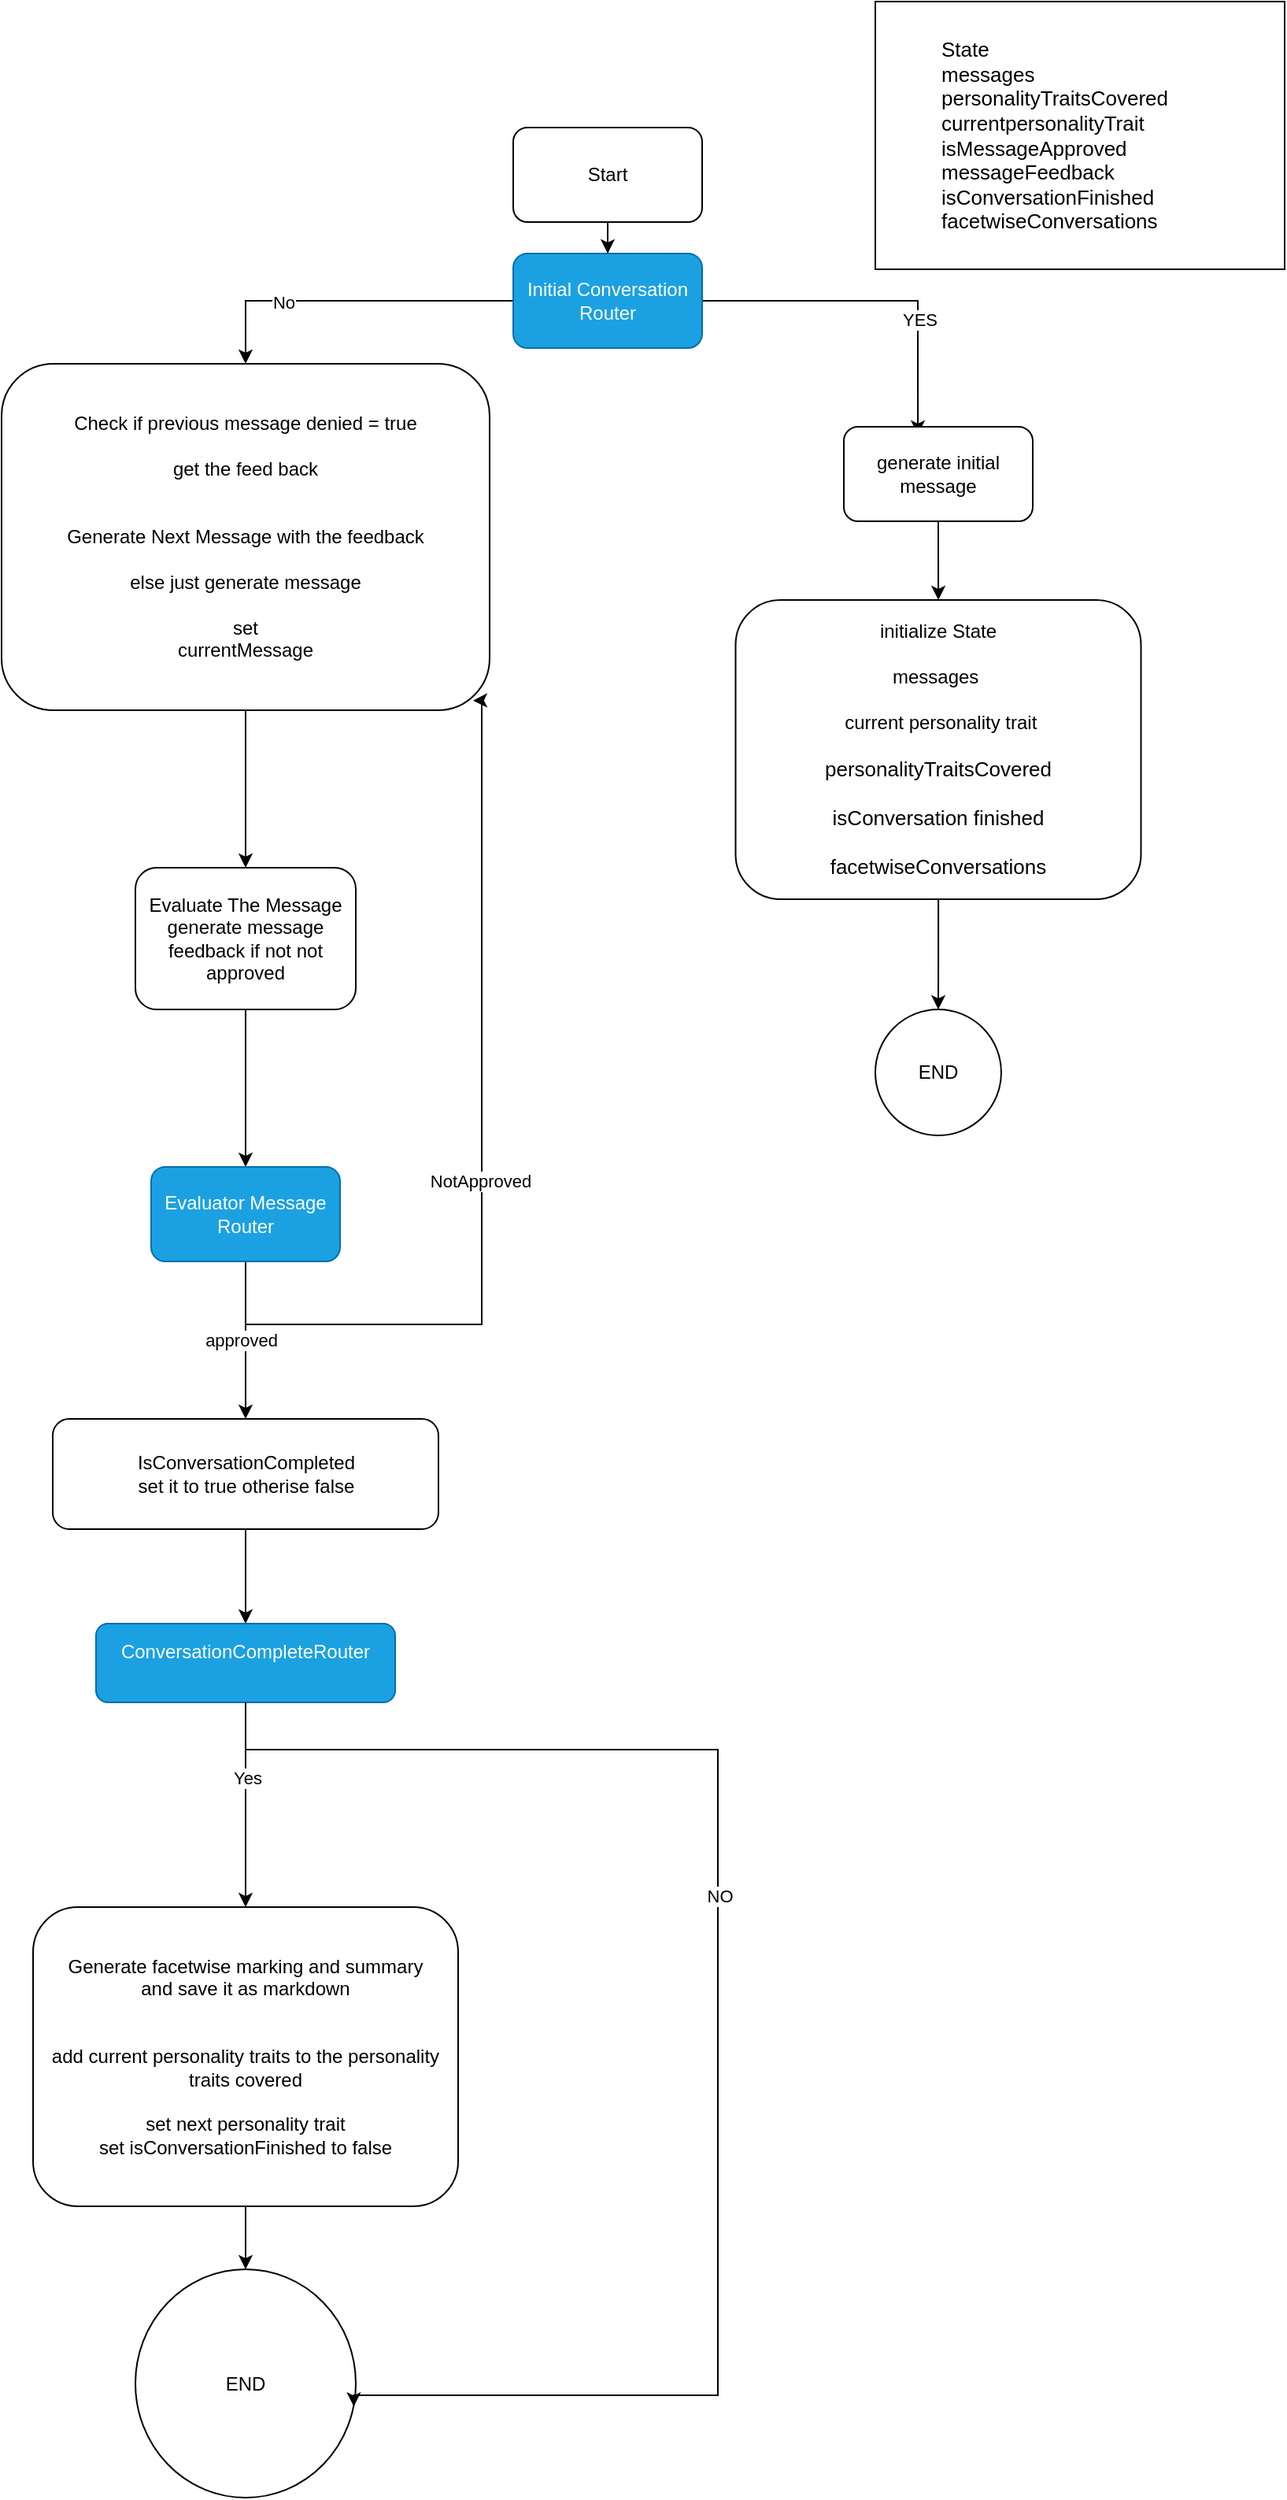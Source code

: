 <mxfile version="27.2.0">
  <diagram name="Page-1" id="8YTi8R2OJQij593uJ9vZ">
    <mxGraphModel dx="2526" dy="743" grid="1" gridSize="10" guides="1" tooltips="1" connect="1" arrows="1" fold="1" page="1" pageScale="1" pageWidth="1100" pageHeight="850" background="none" math="0" shadow="0">
      <root>
        <mxCell id="0" />
        <mxCell id="1" parent="0" />
        <mxCell id="wk0uPVLoEB1xz0a90ST6-6" value="" style="edgeStyle=orthogonalEdgeStyle;rounded=0;orthogonalLoop=1;jettySize=auto;html=1;" parent="1" source="wk0uPVLoEB1xz0a90ST6-2" target="wk0uPVLoEB1xz0a90ST6-5" edge="1">
          <mxGeometry relative="1" as="geometry" />
        </mxCell>
        <mxCell id="wk0uPVLoEB1xz0a90ST6-2" value="Start" style="rounded=1;whiteSpace=wrap;html=1;" parent="1" vertex="1">
          <mxGeometry x="320" y="90" width="120" height="60" as="geometry" />
        </mxCell>
        <mxCell id="wk0uPVLoEB1xz0a90ST6-8" value="" style="edgeStyle=orthogonalEdgeStyle;rounded=0;orthogonalLoop=1;jettySize=auto;html=1;entryX=0.392;entryY=0.083;entryDx=0;entryDy=0;entryPerimeter=0;" parent="1" source="wk0uPVLoEB1xz0a90ST6-5" target="wk0uPVLoEB1xz0a90ST6-16" edge="1">
          <mxGeometry relative="1" as="geometry">
            <mxPoint x="570" y="560" as="targetPoint" />
          </mxGeometry>
        </mxCell>
        <mxCell id="wk0uPVLoEB1xz0a90ST6-9" value="YES" style="edgeLabel;html=1;align=center;verticalAlign=middle;resizable=0;points=[];" parent="wk0uPVLoEB1xz0a90ST6-8" vertex="1" connectable="0">
          <mxGeometry x="0.336" y="1" relative="1" as="geometry">
            <mxPoint as="offset" />
          </mxGeometry>
        </mxCell>
        <mxCell id="wk0uPVLoEB1xz0a90ST6-11" value="" style="edgeStyle=orthogonalEdgeStyle;rounded=0;orthogonalLoop=1;jettySize=auto;html=1;" parent="1" source="wk0uPVLoEB1xz0a90ST6-5" target="wk0uPVLoEB1xz0a90ST6-28" edge="1">
          <mxGeometry relative="1" as="geometry">
            <mxPoint x="170" y="300" as="targetPoint" />
          </mxGeometry>
        </mxCell>
        <mxCell id="wk0uPVLoEB1xz0a90ST6-12" value="No" style="edgeLabel;html=1;align=center;verticalAlign=middle;resizable=0;points=[];" parent="wk0uPVLoEB1xz0a90ST6-11" vertex="1" connectable="0">
          <mxGeometry x="0.391" y="1" relative="1" as="geometry">
            <mxPoint as="offset" />
          </mxGeometry>
        </mxCell>
        <mxCell id="wk0uPVLoEB1xz0a90ST6-5" value="Initial Conversation Router" style="whiteSpace=wrap;html=1;rounded=1;fillColor=#1ba1e2;fontColor=#ffffff;strokeColor=#006EAF;" parent="1" vertex="1">
          <mxGeometry x="320" y="170" width="120" height="60" as="geometry" />
        </mxCell>
        <mxCell id="wk0uPVLoEB1xz0a90ST6-13" value="&lt;blockquote style=&quot;margin: 0 0 0 40px; border: none; padding: 0px;&quot;&gt;&lt;font style=&quot;font-size: 13px;&quot;&gt;State&lt;/font&gt;&lt;div&gt;&lt;font style=&quot;font-size: 13px;&quot;&gt;messages&lt;/font&gt;&lt;/div&gt;&lt;div&gt;&lt;font style=&quot;font-size: 13px;&quot;&gt;personalityTraitsCovered&lt;/font&gt;&lt;/div&gt;&lt;div&gt;&lt;font style=&quot;font-size: 13px;&quot;&gt;currentpersonalityTrait&lt;/font&gt;&lt;/div&gt;&lt;div&gt;&lt;font style=&quot;font-size: 13px;&quot;&gt;isMessageApproved&lt;/font&gt;&lt;/div&gt;&lt;div&gt;&lt;font style=&quot;font-size: 13px;&quot;&gt;messageFeedback&lt;br&gt;&lt;/font&gt;&lt;/div&gt;&lt;div&gt;&lt;font style=&quot;font-size: 13px;&quot;&gt;isConversationFinished&lt;/font&gt;&lt;/div&gt;&lt;div&gt;&lt;span style=&quot;font-size: 13px;&quot;&gt;facetwiseConversations&lt;/span&gt;&lt;/div&gt;&lt;/blockquote&gt;" style="rounded=0;whiteSpace=wrap;html=1;align=left;" parent="1" vertex="1">
          <mxGeometry x="550" y="10" width="260" height="170" as="geometry" />
        </mxCell>
        <mxCell id="wk0uPVLoEB1xz0a90ST6-18" style="edgeStyle=orthogonalEdgeStyle;rounded=0;orthogonalLoop=1;jettySize=auto;html=1;" parent="1" source="wk0uPVLoEB1xz0a90ST6-16" target="wk0uPVLoEB1xz0a90ST6-17" edge="1">
          <mxGeometry relative="1" as="geometry" />
        </mxCell>
        <mxCell id="wk0uPVLoEB1xz0a90ST6-16" value="generate initial message" style="whiteSpace=wrap;html=1;rounded=1;" parent="1" vertex="1">
          <mxGeometry x="530" y="280" width="120" height="60" as="geometry" />
        </mxCell>
        <mxCell id="wk0uPVLoEB1xz0a90ST6-20" value="" style="edgeStyle=orthogonalEdgeStyle;rounded=0;orthogonalLoop=1;jettySize=auto;html=1;" parent="1" source="wk0uPVLoEB1xz0a90ST6-17" target="wk0uPVLoEB1xz0a90ST6-19" edge="1">
          <mxGeometry relative="1" as="geometry" />
        </mxCell>
        <mxCell id="wk0uPVLoEB1xz0a90ST6-17" value="initialize State&lt;div&gt;&lt;br&gt;&lt;/div&gt;&lt;div&gt;messages&amp;nbsp;&lt;br&gt;&lt;br&gt;&amp;nbsp;current personality trait&lt;br&gt;&lt;br&gt;&lt;span style=&quot;font-size: 13px; text-align: left;&quot;&gt;personalityTraitsCovered&lt;/span&gt;&lt;div&gt;&lt;span style=&quot;font-size: 13px; text-align: left;&quot;&gt;&lt;br&gt;isConversation finished&lt;br&gt;&lt;br&gt;facetwiseConversations&lt;/span&gt;&lt;/div&gt;&lt;/div&gt;" style="whiteSpace=wrap;html=1;rounded=1;" parent="1" vertex="1">
          <mxGeometry x="461.25" y="390" width="257.5" height="190" as="geometry" />
        </mxCell>
        <mxCell id="wk0uPVLoEB1xz0a90ST6-19" value="END" style="ellipse;whiteSpace=wrap;html=1;rounded=1;" parent="1" vertex="1">
          <mxGeometry x="550" y="650" width="80" height="80" as="geometry" />
        </mxCell>
        <mxCell id="wk0uPVLoEB1xz0a90ST6-32" value="" style="edgeStyle=orthogonalEdgeStyle;rounded=0;orthogonalLoop=1;jettySize=auto;html=1;" parent="1" source="wk0uPVLoEB1xz0a90ST6-28" target="wk0uPVLoEB1xz0a90ST6-31" edge="1">
          <mxGeometry relative="1" as="geometry" />
        </mxCell>
        <mxCell id="wk0uPVLoEB1xz0a90ST6-28" value="&lt;br&gt;Check if previous message denied = true&lt;br&gt;&lt;br&gt;get the feed back&lt;br&gt;&lt;br&gt;&lt;br&gt;Generate Next Message with the feedback&lt;br&gt;&lt;br&gt;else just generate message&lt;br&gt;&lt;br&gt;set&lt;br&gt;currentMessage&lt;div&gt;&lt;br&gt;&lt;/div&gt;" style="whiteSpace=wrap;html=1;rounded=1;" parent="1" vertex="1">
          <mxGeometry x="-5" y="240" width="310" height="220" as="geometry" />
        </mxCell>
        <mxCell id="szUIF5HS3QZgCzVZO76R-2" value="" style="edgeStyle=orthogonalEdgeStyle;rounded=0;orthogonalLoop=1;jettySize=auto;html=1;" parent="1" source="wk0uPVLoEB1xz0a90ST6-31" target="szUIF5HS3QZgCzVZO76R-1" edge="1">
          <mxGeometry relative="1" as="geometry" />
        </mxCell>
        <mxCell id="wk0uPVLoEB1xz0a90ST6-31" value="Evaluate The Message&lt;br&gt;generate message feedback if not not approved" style="whiteSpace=wrap;html=1;rounded=1;" parent="1" vertex="1">
          <mxGeometry x="80" y="560" width="140" height="90" as="geometry" />
        </mxCell>
        <mxCell id="szUIF5HS3QZgCzVZO76R-6" style="edgeStyle=orthogonalEdgeStyle;rounded=0;orthogonalLoop=1;jettySize=auto;html=1;entryX=0.966;entryY=0.972;entryDx=0;entryDy=0;entryPerimeter=0;" parent="1" source="szUIF5HS3QZgCzVZO76R-1" target="wk0uPVLoEB1xz0a90ST6-28" edge="1">
          <mxGeometry relative="1" as="geometry">
            <mxPoint x="300" y="635" as="targetPoint" />
            <Array as="points">
              <mxPoint x="150" y="850" />
              <mxPoint x="300" y="850" />
              <mxPoint x="300" y="454" />
            </Array>
          </mxGeometry>
        </mxCell>
        <mxCell id="szUIF5HS3QZgCzVZO76R-7" value="NotApproved" style="edgeLabel;html=1;align=center;verticalAlign=middle;resizable=0;points=[];" parent="szUIF5HS3QZgCzVZO76R-6" vertex="1" connectable="0">
          <mxGeometry x="-0.05" y="2" relative="1" as="geometry">
            <mxPoint x="1" as="offset" />
          </mxGeometry>
        </mxCell>
        <mxCell id="szUIF5HS3QZgCzVZO76R-25" style="edgeStyle=orthogonalEdgeStyle;rounded=0;orthogonalLoop=1;jettySize=auto;html=1;entryX=0.5;entryY=0;entryDx=0;entryDy=0;" parent="1" source="szUIF5HS3QZgCzVZO76R-1" target="szUIF5HS3QZgCzVZO76R-8" edge="1">
          <mxGeometry relative="1" as="geometry">
            <mxPoint x="150" y="920" as="targetPoint" />
          </mxGeometry>
        </mxCell>
        <mxCell id="szUIF5HS3QZgCzVZO76R-27" value="approved" style="edgeLabel;html=1;align=center;verticalAlign=middle;resizable=0;points=[];" parent="szUIF5HS3QZgCzVZO76R-25" vertex="1" connectable="0">
          <mxGeometry x="-0.01" y="-3" relative="1" as="geometry">
            <mxPoint as="offset" />
          </mxGeometry>
        </mxCell>
        <mxCell id="szUIF5HS3QZgCzVZO76R-1" value="Evaluator Message Router" style="whiteSpace=wrap;html=1;rounded=1;fillColor=#1ba1e2;fontColor=#ffffff;strokeColor=#006EAF;" parent="1" vertex="1">
          <mxGeometry x="90" y="750" width="120" height="60" as="geometry" />
        </mxCell>
        <mxCell id="szUIF5HS3QZgCzVZO76R-12" value="" style="edgeStyle=orthogonalEdgeStyle;rounded=0;orthogonalLoop=1;jettySize=auto;html=1;" parent="1" source="szUIF5HS3QZgCzVZO76R-8" target="szUIF5HS3QZgCzVZO76R-11" edge="1">
          <mxGeometry relative="1" as="geometry" />
        </mxCell>
        <mxCell id="szUIF5HS3QZgCzVZO76R-8" value="IsConversationCompleted&lt;br&gt;set it to true otherise false" style="whiteSpace=wrap;html=1;rounded=1;" parent="1" vertex="1">
          <mxGeometry x="27.5" y="910" width="245" height="70" as="geometry" />
        </mxCell>
        <mxCell id="szUIF5HS3QZgCzVZO76R-16" value="" style="edgeStyle=orthogonalEdgeStyle;rounded=0;orthogonalLoop=1;jettySize=auto;html=1;" parent="1" source="szUIF5HS3QZgCzVZO76R-11" target="szUIF5HS3QZgCzVZO76R-15" edge="1">
          <mxGeometry relative="1" as="geometry" />
        </mxCell>
        <mxCell id="szUIF5HS3QZgCzVZO76R-17" value="Yes" style="edgeLabel;html=1;align=center;verticalAlign=middle;resizable=0;points=[];" parent="szUIF5HS3QZgCzVZO76R-16" vertex="1" connectable="0">
          <mxGeometry x="-0.268" y="1" relative="1" as="geometry">
            <mxPoint as="offset" />
          </mxGeometry>
        </mxCell>
        <mxCell id="szUIF5HS3QZgCzVZO76R-11" value="ConversationCompleteRouter&lt;div&gt;&lt;br/&gt;&lt;/div&gt;" style="whiteSpace=wrap;html=1;rounded=1;fillColor=#1ba1e2;fontColor=#ffffff;strokeColor=#006EAF;" parent="1" vertex="1">
          <mxGeometry x="55" y="1040" width="190" height="50" as="geometry" />
        </mxCell>
        <mxCell id="szUIF5HS3QZgCzVZO76R-31" value="" style="edgeStyle=orthogonalEdgeStyle;rounded=0;orthogonalLoop=1;jettySize=auto;html=1;" parent="1" source="szUIF5HS3QZgCzVZO76R-15" target="szUIF5HS3QZgCzVZO76R-30" edge="1">
          <mxGeometry relative="1" as="geometry" />
        </mxCell>
        <mxCell id="szUIF5HS3QZgCzVZO76R-15" value="&lt;div&gt;Generate facetwise marking and summary&lt;br&gt;and save it as markdown&lt;/div&gt;&lt;div&gt;&lt;br&gt;&lt;/div&gt;&lt;div&gt;&lt;br&gt;add current personality traits to the personality traits covered&lt;br&gt;&lt;br&gt;set next personality trait&lt;div&gt;set isConversationFinished to false&lt;/div&gt;&lt;/div&gt;" style="whiteSpace=wrap;html=1;rounded=1;" parent="1" vertex="1">
          <mxGeometry x="15" y="1220" width="270" height="190" as="geometry" />
        </mxCell>
        <mxCell id="szUIF5HS3QZgCzVZO76R-30" value="END" style="ellipse;whiteSpace=wrap;html=1;rounded=1;" parent="1" vertex="1">
          <mxGeometry x="80" y="1450" width="140" height="145" as="geometry" />
        </mxCell>
        <mxCell id="szUIF5HS3QZgCzVZO76R-35" style="edgeStyle=orthogonalEdgeStyle;rounded=0;orthogonalLoop=1;jettySize=auto;html=1;entryX=0.991;entryY=0.601;entryDx=0;entryDy=0;entryPerimeter=0;" parent="1" source="szUIF5HS3QZgCzVZO76R-11" target="szUIF5HS3QZgCzVZO76R-30" edge="1">
          <mxGeometry relative="1" as="geometry">
            <Array as="points">
              <mxPoint x="150" y="1120" />
              <mxPoint x="450" y="1120" />
              <mxPoint x="450" y="1530" />
              <mxPoint x="219" y="1530" />
            </Array>
          </mxGeometry>
        </mxCell>
        <mxCell id="szUIF5HS3QZgCzVZO76R-36" value="NO" style="edgeLabel;html=1;align=center;verticalAlign=middle;resizable=0;points=[];" parent="szUIF5HS3QZgCzVZO76R-35" vertex="1" connectable="0">
          <mxGeometry x="-0.136" y="1" relative="1" as="geometry">
            <mxPoint as="offset" />
          </mxGeometry>
        </mxCell>
      </root>
    </mxGraphModel>
  </diagram>
</mxfile>
